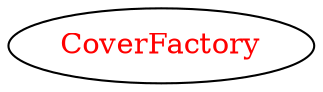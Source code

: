 digraph dependencyGraph {
 concentrate=true;
 ranksep="2.0";
 rankdir="LR"; 
 splines="ortho";
"CoverFactory" [fontcolor="red"];
}
